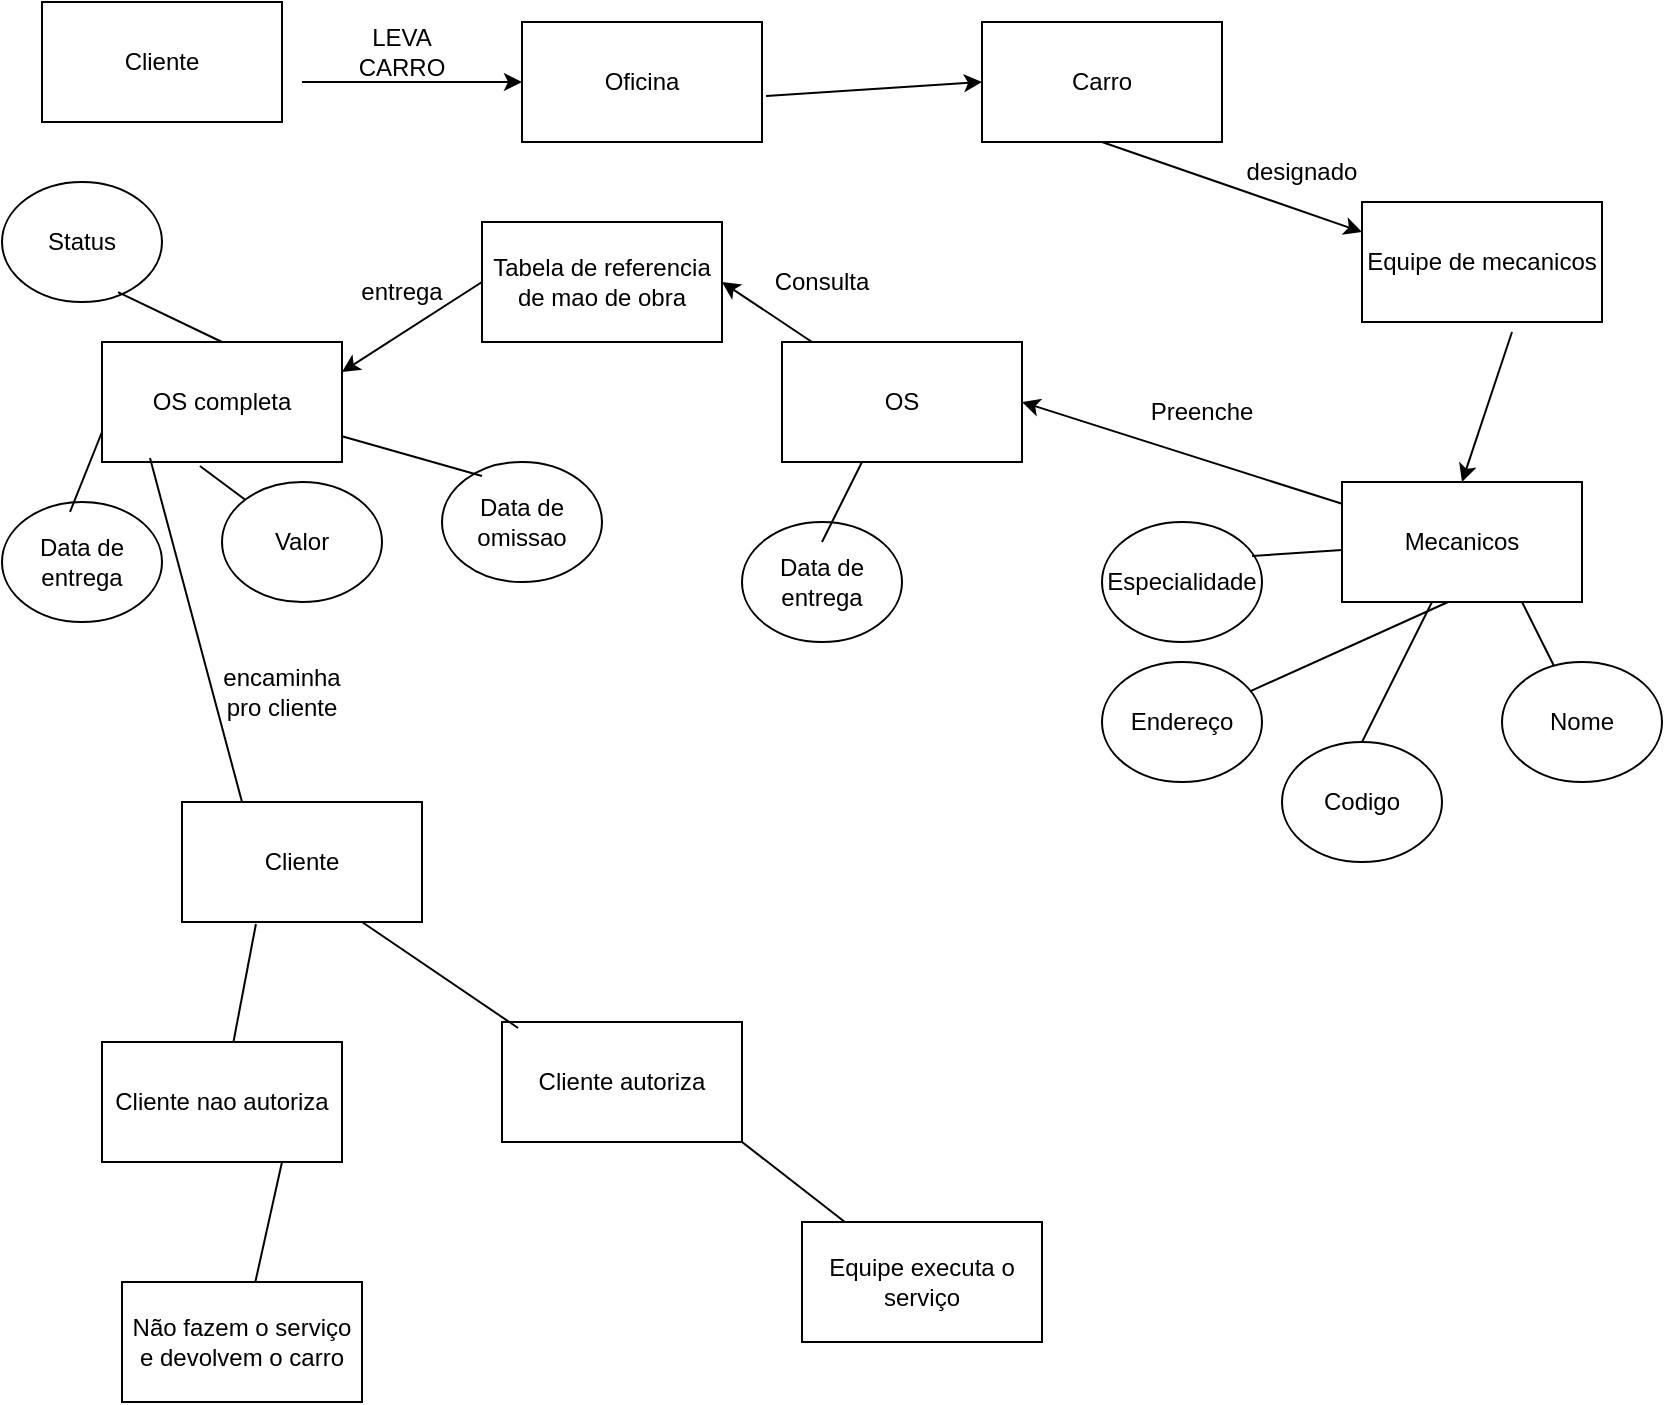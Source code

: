 <mxfile version="25.0.1">
  <diagram name="Página-1" id="g3_1SmDTyXTdSdYLAx3r">
    <mxGraphModel dx="1666" dy="749" grid="1" gridSize="10" guides="1" tooltips="1" connect="1" arrows="1" fold="1" page="1" pageScale="1" pageWidth="827" pageHeight="1169" math="0" shadow="0">
      <root>
        <mxCell id="0" />
        <mxCell id="1" parent="0" />
        <mxCell id="PKufQ8JsgE1tpQw2N4ec-1" value="Cliente" style="rounded=0;whiteSpace=wrap;html=1;" vertex="1" parent="1">
          <mxGeometry x="30" y="30" width="120" height="60" as="geometry" />
        </mxCell>
        <mxCell id="PKufQ8JsgE1tpQw2N4ec-2" value="Oficina" style="rounded=0;whiteSpace=wrap;html=1;" vertex="1" parent="1">
          <mxGeometry x="270" y="40" width="120" height="60" as="geometry" />
        </mxCell>
        <mxCell id="PKufQ8JsgE1tpQw2N4ec-3" value="Carro" style="rounded=0;whiteSpace=wrap;html=1;" vertex="1" parent="1">
          <mxGeometry x="500" y="40" width="120" height="60" as="geometry" />
        </mxCell>
        <mxCell id="PKufQ8JsgE1tpQw2N4ec-4" value="Equipe de mecanicos" style="rounded=0;whiteSpace=wrap;html=1;" vertex="1" parent="1">
          <mxGeometry x="690" y="130" width="120" height="60" as="geometry" />
        </mxCell>
        <mxCell id="PKufQ8JsgE1tpQw2N4ec-5" value="OS" style="rounded=0;whiteSpace=wrap;html=1;" vertex="1" parent="1">
          <mxGeometry x="400" y="200" width="120" height="60" as="geometry" />
        </mxCell>
        <mxCell id="PKufQ8JsgE1tpQw2N4ec-6" value="Tabela de referencia de mao de obra" style="rounded=0;whiteSpace=wrap;html=1;" vertex="1" parent="1">
          <mxGeometry x="250" y="140" width="120" height="60" as="geometry" />
        </mxCell>
        <mxCell id="PKufQ8JsgE1tpQw2N4ec-7" value="Cliente" style="rounded=0;whiteSpace=wrap;html=1;" vertex="1" parent="1">
          <mxGeometry x="100" y="430" width="120" height="60" as="geometry" />
        </mxCell>
        <mxCell id="PKufQ8JsgE1tpQw2N4ec-8" value="Não fazem o serviço e devolvem o carro" style="rounded=0;whiteSpace=wrap;html=1;" vertex="1" parent="1">
          <mxGeometry x="70" y="670" width="120" height="60" as="geometry" />
        </mxCell>
        <mxCell id="PKufQ8JsgE1tpQw2N4ec-9" value="Equipe executa o serviço" style="rounded=0;whiteSpace=wrap;html=1;" vertex="1" parent="1">
          <mxGeometry x="410" y="640" width="120" height="60" as="geometry" />
        </mxCell>
        <mxCell id="PKufQ8JsgE1tpQw2N4ec-10" value="" style="endArrow=classic;html=1;rounded=0;entryX=0;entryY=0.5;entryDx=0;entryDy=0;" edge="1" parent="1" target="PKufQ8JsgE1tpQw2N4ec-2">
          <mxGeometry width="50" height="50" relative="1" as="geometry">
            <mxPoint x="160" y="70" as="sourcePoint" />
            <mxPoint x="440" y="260" as="targetPoint" />
          </mxGeometry>
        </mxCell>
        <mxCell id="PKufQ8JsgE1tpQw2N4ec-13" value="" style="endArrow=classic;html=1;rounded=0;entryX=0;entryY=0.5;entryDx=0;entryDy=0;exitX=1.017;exitY=0.617;exitDx=0;exitDy=0;exitPerimeter=0;" edge="1" parent="1" source="PKufQ8JsgE1tpQw2N4ec-2" target="PKufQ8JsgE1tpQw2N4ec-3">
          <mxGeometry width="50" height="50" relative="1" as="geometry">
            <mxPoint x="390" y="310" as="sourcePoint" />
            <mxPoint x="440" y="260" as="targetPoint" />
          </mxGeometry>
        </mxCell>
        <mxCell id="PKufQ8JsgE1tpQw2N4ec-15" value="LEVA CARRO" style="text;strokeColor=none;align=center;fillColor=none;html=1;verticalAlign=middle;whiteSpace=wrap;rounded=0;" vertex="1" parent="1">
          <mxGeometry x="180" y="40" width="60" height="30" as="geometry" />
        </mxCell>
        <mxCell id="PKufQ8JsgE1tpQw2N4ec-16" value="" style="endArrow=classic;html=1;rounded=0;entryX=0;entryY=0.25;entryDx=0;entryDy=0;exitX=0.5;exitY=1;exitDx=0;exitDy=0;" edge="1" parent="1" source="PKufQ8JsgE1tpQw2N4ec-3" target="PKufQ8JsgE1tpQw2N4ec-4">
          <mxGeometry width="50" height="50" relative="1" as="geometry">
            <mxPoint x="402" y="87" as="sourcePoint" />
            <mxPoint x="510" y="80" as="targetPoint" />
          </mxGeometry>
        </mxCell>
        <mxCell id="PKufQ8JsgE1tpQw2N4ec-18" value="designado" style="text;strokeColor=none;align=center;fillColor=none;html=1;verticalAlign=middle;whiteSpace=wrap;rounded=0;" vertex="1" parent="1">
          <mxGeometry x="630" y="100" width="60" height="30" as="geometry" />
        </mxCell>
        <mxCell id="PKufQ8JsgE1tpQw2N4ec-19" value="" style="endArrow=classic;html=1;rounded=0;entryX=1;entryY=0.5;entryDx=0;entryDy=0;" edge="1" parent="1" source="PKufQ8JsgE1tpQw2N4ec-50" target="PKufQ8JsgE1tpQw2N4ec-5">
          <mxGeometry width="50" height="50" relative="1" as="geometry">
            <mxPoint x="570" y="110" as="sourcePoint" />
            <mxPoint x="660" y="205" as="targetPoint" />
          </mxGeometry>
        </mxCell>
        <mxCell id="PKufQ8JsgE1tpQw2N4ec-20" value="Preenche" style="text;strokeColor=none;align=center;fillColor=none;html=1;verticalAlign=middle;whiteSpace=wrap;rounded=0;" vertex="1" parent="1">
          <mxGeometry x="580" y="220" width="60" height="30" as="geometry" />
        </mxCell>
        <mxCell id="PKufQ8JsgE1tpQw2N4ec-22" value="" style="endArrow=classic;html=1;rounded=0;entryX=1;entryY=0.5;entryDx=0;entryDy=0;" edge="1" parent="1" source="PKufQ8JsgE1tpQw2N4ec-5" target="PKufQ8JsgE1tpQw2N4ec-6">
          <mxGeometry width="50" height="50" relative="1" as="geometry">
            <mxPoint x="660" y="220" as="sourcePoint" />
            <mxPoint x="530" y="240" as="targetPoint" />
          </mxGeometry>
        </mxCell>
        <mxCell id="PKufQ8JsgE1tpQw2N4ec-23" value="Consulta" style="text;strokeColor=none;align=center;fillColor=none;html=1;verticalAlign=middle;whiteSpace=wrap;rounded=0;" vertex="1" parent="1">
          <mxGeometry x="390" y="155" width="60" height="30" as="geometry" />
        </mxCell>
        <mxCell id="PKufQ8JsgE1tpQw2N4ec-24" value="OS completa" style="rounded=0;whiteSpace=wrap;html=1;" vertex="1" parent="1">
          <mxGeometry x="60" y="200" width="120" height="60" as="geometry" />
        </mxCell>
        <mxCell id="PKufQ8JsgE1tpQw2N4ec-25" value="Data de entrega" style="ellipse;whiteSpace=wrap;html=1;" vertex="1" parent="1">
          <mxGeometry x="380" y="290" width="80" height="60" as="geometry" />
        </mxCell>
        <mxCell id="PKufQ8JsgE1tpQw2N4ec-26" value="" style="endArrow=none;html=1;rounded=0;" edge="1" parent="1">
          <mxGeometry width="50" height="50" relative="1" as="geometry">
            <mxPoint x="420" y="300" as="sourcePoint" />
            <mxPoint x="440" y="260" as="targetPoint" />
          </mxGeometry>
        </mxCell>
        <mxCell id="PKufQ8JsgE1tpQw2N4ec-27" value="Data de entrega" style="ellipse;whiteSpace=wrap;html=1;" vertex="1" parent="1">
          <mxGeometry x="10" y="280" width="80" height="60" as="geometry" />
        </mxCell>
        <mxCell id="PKufQ8JsgE1tpQw2N4ec-28" value="Valor&lt;span style=&quot;color: rgba(0, 0, 0, 0); font-family: monospace; font-size: 0px; text-align: start; text-wrap-mode: nowrap;&quot;&gt;%3CmxGraphModel%3E%3Croot%3E%3CmxCell%20id%3D%220%22%2F%3E%3CmxCell%20id%3D%221%22%20parent%3D%220%22%2F%3E%3CmxCell%20id%3D%222%22%20value%3D%22Data%20de%20entrega%22%20style%3D%22ellipse%3BwhiteSpace%3Dwrap%3Bhtml%3D1%3B%22%20vertex%3D%221%22%20parent%3D%221%22%3E%3CmxGeometry%20x%3D%22530%22%20y%3D%22270%22%20width%3D%2280%22%20height%3D%2260%22%20as%3D%22geometry%22%2F%3E%3C%2FmxCell%3E%3C%2Froot%3E%3C%2FmxGraphModel%3E&lt;/span&gt;" style="ellipse;whiteSpace=wrap;html=1;" vertex="1" parent="1">
          <mxGeometry x="120" y="270" width="80" height="60" as="geometry" />
        </mxCell>
        <mxCell id="PKufQ8JsgE1tpQw2N4ec-29" value="Data de omissao" style="ellipse;whiteSpace=wrap;html=1;" vertex="1" parent="1">
          <mxGeometry x="230" y="260" width="80" height="60" as="geometry" />
        </mxCell>
        <mxCell id="PKufQ8JsgE1tpQw2N4ec-30" value="Status&lt;span style=&quot;color: rgba(0, 0, 0, 0); font-family: monospace; font-size: 0px; text-align: start; text-wrap-mode: nowrap;&quot;&gt;%3CmxGraphModel%3E%3Croot%3E%3CmxCell%20id%3D%220%22%2F%3E%3CmxCell%20id%3D%221%22%20parent%3D%220%22%2F%3E%3CmxCell%20id%3D%222%22%20value%3D%22Data%20de%20entrega%22%20style%3D%22ellipse%3BwhiteSpace%3Dwrap%3Bhtml%3D1%3B%22%20vertex%3D%221%22%20parent%3D%221%22%3E%3CmxGeometry%20x%3D%22530%22%20y%3D%22270%22%20width%3D%2280%22%20height%3D%2260%22%20as%3D%22geometry%22%2F%3E%3C%2FmxCell%3E%3C%2Froot%3E%3C%2FmxGraphModel%3E&lt;/span&gt;" style="ellipse;whiteSpace=wrap;html=1;" vertex="1" parent="1">
          <mxGeometry x="10" y="120" width="80" height="60" as="geometry" />
        </mxCell>
        <mxCell id="PKufQ8JsgE1tpQw2N4ec-32" value="" style="endArrow=none;html=1;rounded=0;exitX=0.25;exitY=0.117;exitDx=0;exitDy=0;exitPerimeter=0;" edge="1" parent="1" source="PKufQ8JsgE1tpQw2N4ec-29" target="PKufQ8JsgE1tpQw2N4ec-24">
          <mxGeometry width="50" height="50" relative="1" as="geometry">
            <mxPoint x="540" y="310" as="sourcePoint" />
            <mxPoint x="450" y="270" as="targetPoint" />
          </mxGeometry>
        </mxCell>
        <mxCell id="PKufQ8JsgE1tpQw2N4ec-33" value="" style="endArrow=none;html=1;rounded=0;entryX=0.408;entryY=1.033;entryDx=0;entryDy=0;entryPerimeter=0;" edge="1" parent="1" source="PKufQ8JsgE1tpQw2N4ec-28" target="PKufQ8JsgE1tpQw2N4ec-24">
          <mxGeometry width="50" height="50" relative="1" as="geometry">
            <mxPoint x="250" y="297" as="sourcePoint" />
            <mxPoint x="190" y="269" as="targetPoint" />
          </mxGeometry>
        </mxCell>
        <mxCell id="PKufQ8JsgE1tpQw2N4ec-34" value="" style="endArrow=none;html=1;rounded=0;exitX=0.425;exitY=0.083;exitDx=0;exitDy=0;exitPerimeter=0;entryX=0;entryY=0.75;entryDx=0;entryDy=0;" edge="1" parent="1" source="PKufQ8JsgE1tpQw2N4ec-27" target="PKufQ8JsgE1tpQw2N4ec-24">
          <mxGeometry width="50" height="50" relative="1" as="geometry">
            <mxPoint x="260" y="307" as="sourcePoint" />
            <mxPoint x="200" y="279" as="targetPoint" />
          </mxGeometry>
        </mxCell>
        <mxCell id="PKufQ8JsgE1tpQw2N4ec-36" value="" style="endArrow=none;html=1;rounded=0;exitX=0.5;exitY=0;exitDx=0;exitDy=0;entryX=0.725;entryY=0.917;entryDx=0;entryDy=0;entryPerimeter=0;" edge="1" parent="1" source="PKufQ8JsgE1tpQw2N4ec-24" target="PKufQ8JsgE1tpQw2N4ec-30">
          <mxGeometry width="50" height="50" relative="1" as="geometry">
            <mxPoint x="270" y="317" as="sourcePoint" />
            <mxPoint x="210" y="289" as="targetPoint" />
          </mxGeometry>
        </mxCell>
        <mxCell id="PKufQ8JsgE1tpQw2N4ec-37" value="" style="endArrow=none;html=1;rounded=0;entryX=0.2;entryY=0.967;entryDx=0;entryDy=0;entryPerimeter=0;exitX=0.25;exitY=0;exitDx=0;exitDy=0;" edge="1" parent="1" source="PKufQ8JsgE1tpQw2N4ec-7" target="PKufQ8JsgE1tpQw2N4ec-24">
          <mxGeometry width="50" height="50" relative="1" as="geometry">
            <mxPoint x="390" y="310" as="sourcePoint" />
            <mxPoint x="440" y="260" as="targetPoint" />
          </mxGeometry>
        </mxCell>
        <mxCell id="PKufQ8JsgE1tpQw2N4ec-38" value="encaminha pro cliente" style="text;strokeColor=none;align=center;fillColor=none;html=1;verticalAlign=middle;whiteSpace=wrap;rounded=0;" vertex="1" parent="1">
          <mxGeometry x="120" y="360" width="60" height="30" as="geometry" />
        </mxCell>
        <mxCell id="PKufQ8JsgE1tpQw2N4ec-39" value="Cliente nao autoriza" style="rounded=0;whiteSpace=wrap;html=1;" vertex="1" parent="1">
          <mxGeometry x="60" y="550" width="120" height="60" as="geometry" />
        </mxCell>
        <mxCell id="PKufQ8JsgE1tpQw2N4ec-40" value="" style="endArrow=none;html=1;rounded=0;entryX=0.308;entryY=1.017;entryDx=0;entryDy=0;entryPerimeter=0;" edge="1" parent="1" source="PKufQ8JsgE1tpQw2N4ec-39" target="PKufQ8JsgE1tpQw2N4ec-7">
          <mxGeometry width="50" height="50" relative="1" as="geometry">
            <mxPoint x="120" y="540" as="sourcePoint" />
            <mxPoint x="440" y="460" as="targetPoint" />
          </mxGeometry>
        </mxCell>
        <mxCell id="PKufQ8JsgE1tpQw2N4ec-43" value="" style="endArrow=none;html=1;rounded=0;entryX=0.75;entryY=1;entryDx=0;entryDy=0;" edge="1" parent="1" source="PKufQ8JsgE1tpQw2N4ec-8" target="PKufQ8JsgE1tpQw2N4ec-39">
          <mxGeometry width="50" height="50" relative="1" as="geometry">
            <mxPoint x="136" y="560" as="sourcePoint" />
            <mxPoint x="147" y="501" as="targetPoint" />
          </mxGeometry>
        </mxCell>
        <mxCell id="PKufQ8JsgE1tpQw2N4ec-44" value="Cliente autoriza" style="rounded=0;whiteSpace=wrap;html=1;" vertex="1" parent="1">
          <mxGeometry x="260" y="540" width="120" height="60" as="geometry" />
        </mxCell>
        <mxCell id="PKufQ8JsgE1tpQw2N4ec-45" value="" style="endArrow=none;html=1;rounded=0;entryX=0.75;entryY=1;entryDx=0;entryDy=0;exitX=0.067;exitY=0.05;exitDx=0;exitDy=0;exitPerimeter=0;" edge="1" parent="1" source="PKufQ8JsgE1tpQw2N4ec-44" target="PKufQ8JsgE1tpQw2N4ec-7">
          <mxGeometry width="50" height="50" relative="1" as="geometry">
            <mxPoint x="136" y="560" as="sourcePoint" />
            <mxPoint x="147" y="501" as="targetPoint" />
          </mxGeometry>
        </mxCell>
        <mxCell id="PKufQ8JsgE1tpQw2N4ec-46" value="" style="endArrow=none;html=1;rounded=0;entryX=1;entryY=1;entryDx=0;entryDy=0;" edge="1" parent="1" source="PKufQ8JsgE1tpQw2N4ec-9" target="PKufQ8JsgE1tpQw2N4ec-44">
          <mxGeometry width="50" height="50" relative="1" as="geometry">
            <mxPoint x="410" y="630" as="sourcePoint" />
            <mxPoint x="200" y="500" as="targetPoint" />
          </mxGeometry>
        </mxCell>
        <mxCell id="PKufQ8JsgE1tpQw2N4ec-49" value="" style="endArrow=classic;html=1;rounded=0;exitX=0.625;exitY=1.083;exitDx=0;exitDy=0;exitPerimeter=0;" edge="1" parent="1" source="PKufQ8JsgE1tpQw2N4ec-4">
          <mxGeometry width="50" height="50" relative="1" as="geometry">
            <mxPoint x="660" y="220" as="sourcePoint" />
            <mxPoint x="740" y="270" as="targetPoint" />
          </mxGeometry>
        </mxCell>
        <mxCell id="PKufQ8JsgE1tpQw2N4ec-50" value="Mecanicos" style="rounded=0;whiteSpace=wrap;html=1;" vertex="1" parent="1">
          <mxGeometry x="680" y="270" width="120" height="60" as="geometry" />
        </mxCell>
        <mxCell id="PKufQ8JsgE1tpQw2N4ec-51" value="Codigo" style="ellipse;whiteSpace=wrap;html=1;" vertex="1" parent="1">
          <mxGeometry x="650" y="400" width="80" height="60" as="geometry" />
        </mxCell>
        <mxCell id="PKufQ8JsgE1tpQw2N4ec-52" value="Nome" style="ellipse;whiteSpace=wrap;html=1;" vertex="1" parent="1">
          <mxGeometry x="760" y="360" width="80" height="60" as="geometry" />
        </mxCell>
        <mxCell id="PKufQ8JsgE1tpQw2N4ec-53" value="Endereço" style="ellipse;whiteSpace=wrap;html=1;" vertex="1" parent="1">
          <mxGeometry x="560" y="360" width="80" height="60" as="geometry" />
        </mxCell>
        <mxCell id="PKufQ8JsgE1tpQw2N4ec-55" value="Especialidade" style="ellipse;whiteSpace=wrap;html=1;" vertex="1" parent="1">
          <mxGeometry x="560" y="290" width="80" height="60" as="geometry" />
        </mxCell>
        <mxCell id="PKufQ8JsgE1tpQw2N4ec-56" value="" style="endArrow=none;html=1;rounded=0;exitX=0.938;exitY=0.283;exitDx=0;exitDy=0;exitPerimeter=0;" edge="1" parent="1" source="PKufQ8JsgE1tpQw2N4ec-55" target="PKufQ8JsgE1tpQw2N4ec-50">
          <mxGeometry width="50" height="50" relative="1" as="geometry">
            <mxPoint x="430" y="310" as="sourcePoint" />
            <mxPoint x="450" y="270" as="targetPoint" />
          </mxGeometry>
        </mxCell>
        <mxCell id="PKufQ8JsgE1tpQw2N4ec-57" value="" style="endArrow=none;html=1;rounded=0;entryX=0.442;entryY=1;entryDx=0;entryDy=0;entryPerimeter=0;" edge="1" parent="1" source="PKufQ8JsgE1tpQw2N4ec-53" target="PKufQ8JsgE1tpQw2N4ec-50">
          <mxGeometry width="50" height="50" relative="1" as="geometry">
            <mxPoint x="440" y="320" as="sourcePoint" />
            <mxPoint x="460" y="280" as="targetPoint" />
          </mxGeometry>
        </mxCell>
        <mxCell id="PKufQ8JsgE1tpQw2N4ec-58" value="" style="endArrow=none;html=1;rounded=0;exitX=0.5;exitY=0;exitDx=0;exitDy=0;" edge="1" parent="1" source="PKufQ8JsgE1tpQw2N4ec-51" target="PKufQ8JsgE1tpQw2N4ec-50">
          <mxGeometry width="50" height="50" relative="1" as="geometry">
            <mxPoint x="450" y="330" as="sourcePoint" />
            <mxPoint x="470" y="290" as="targetPoint" />
          </mxGeometry>
        </mxCell>
        <mxCell id="PKufQ8JsgE1tpQw2N4ec-59" value="" style="endArrow=none;html=1;rounded=0;entryX=0.75;entryY=1;entryDx=0;entryDy=0;" edge="1" parent="1" source="PKufQ8JsgE1tpQw2N4ec-52" target="PKufQ8JsgE1tpQw2N4ec-50">
          <mxGeometry width="50" height="50" relative="1" as="geometry">
            <mxPoint x="700" y="410" as="sourcePoint" />
            <mxPoint x="758" y="344" as="targetPoint" />
          </mxGeometry>
        </mxCell>
        <mxCell id="PKufQ8JsgE1tpQw2N4ec-61" value="" style="endArrow=classic;html=1;rounded=0;entryX=1;entryY=0.25;entryDx=0;entryDy=0;exitX=0;exitY=0.5;exitDx=0;exitDy=0;" edge="1" parent="1" source="PKufQ8JsgE1tpQw2N4ec-6" target="PKufQ8JsgE1tpQw2N4ec-24">
          <mxGeometry width="50" height="50" relative="1" as="geometry">
            <mxPoint x="425" y="210" as="sourcePoint" />
            <mxPoint x="380" y="180" as="targetPoint" />
          </mxGeometry>
        </mxCell>
        <mxCell id="PKufQ8JsgE1tpQw2N4ec-62" value="entrega" style="text;strokeColor=none;align=center;fillColor=none;html=1;verticalAlign=middle;whiteSpace=wrap;rounded=0;" vertex="1" parent="1">
          <mxGeometry x="180" y="160" width="60" height="30" as="geometry" />
        </mxCell>
      </root>
    </mxGraphModel>
  </diagram>
</mxfile>
